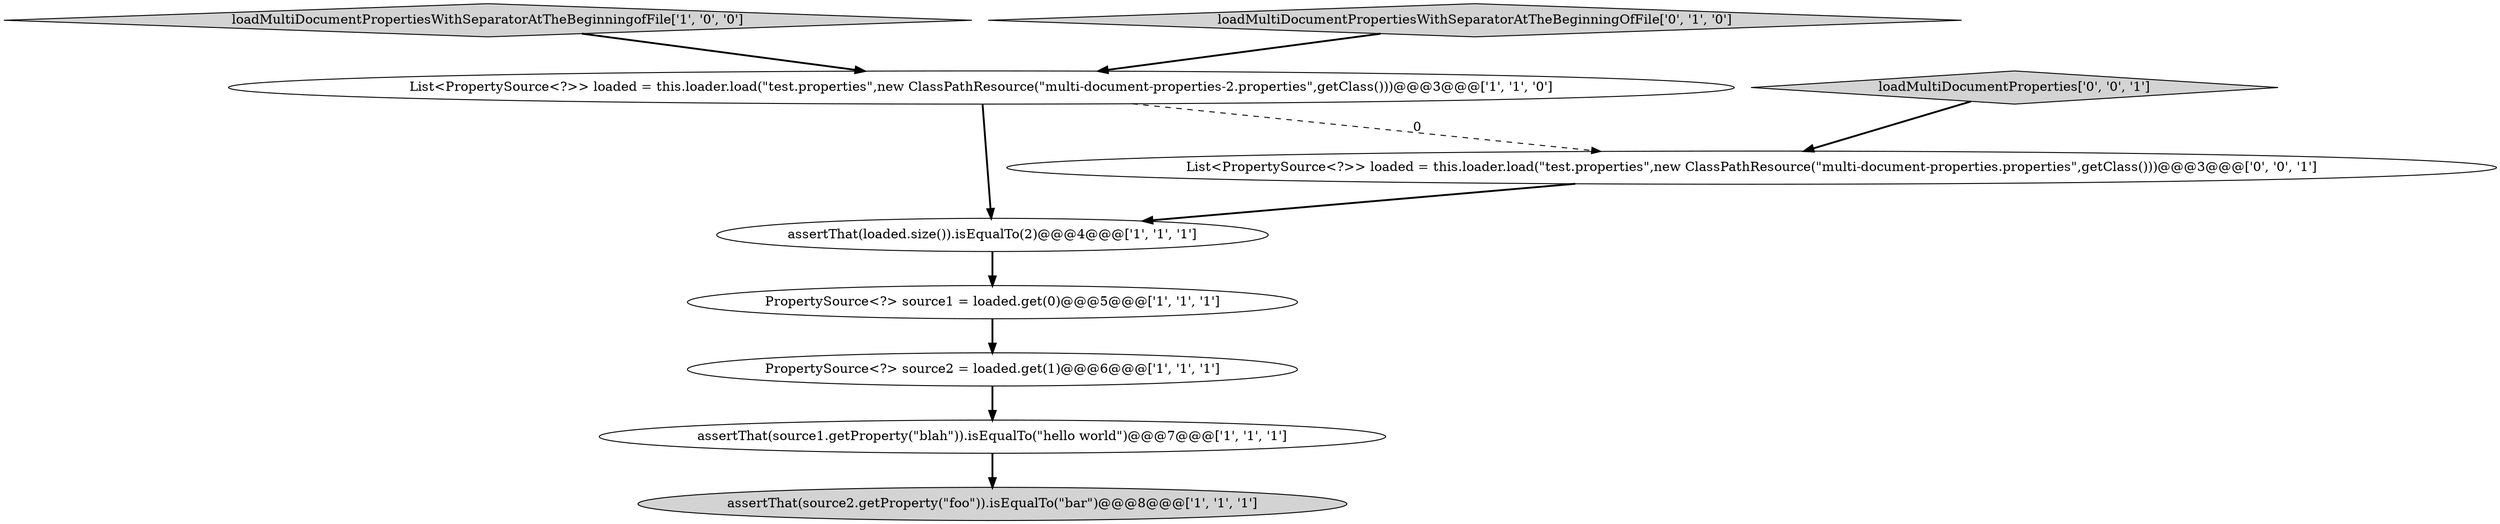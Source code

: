 digraph {
4 [style = filled, label = "PropertySource<?> source2 = loaded.get(1)@@@6@@@['1', '1', '1']", fillcolor = white, shape = ellipse image = "AAA0AAABBB1BBB"];
1 [style = filled, label = "assertThat(loaded.size()).isEqualTo(2)@@@4@@@['1', '1', '1']", fillcolor = white, shape = ellipse image = "AAA0AAABBB1BBB"];
9 [style = filled, label = "List<PropertySource<?>> loaded = this.loader.load(\"test.properties\",new ClassPathResource(\"multi-document-properties.properties\",getClass()))@@@3@@@['0', '0', '1']", fillcolor = white, shape = ellipse image = "AAA0AAABBB3BBB"];
2 [style = filled, label = "loadMultiDocumentPropertiesWithSeparatorAtTheBeginningofFile['1', '0', '0']", fillcolor = lightgray, shape = diamond image = "AAA0AAABBB1BBB"];
3 [style = filled, label = "List<PropertySource<?>> loaded = this.loader.load(\"test.properties\",new ClassPathResource(\"multi-document-properties-2.properties\",getClass()))@@@3@@@['1', '1', '0']", fillcolor = white, shape = ellipse image = "AAA0AAABBB1BBB"];
6 [style = filled, label = "PropertySource<?> source1 = loaded.get(0)@@@5@@@['1', '1', '1']", fillcolor = white, shape = ellipse image = "AAA0AAABBB1BBB"];
7 [style = filled, label = "loadMultiDocumentPropertiesWithSeparatorAtTheBeginningOfFile['0', '1', '0']", fillcolor = lightgray, shape = diamond image = "AAA0AAABBB2BBB"];
5 [style = filled, label = "assertThat(source2.getProperty(\"foo\")).isEqualTo(\"bar\")@@@8@@@['1', '1', '1']", fillcolor = lightgray, shape = ellipse image = "AAA0AAABBB1BBB"];
0 [style = filled, label = "assertThat(source1.getProperty(\"blah\")).isEqualTo(\"hello world\")@@@7@@@['1', '1', '1']", fillcolor = white, shape = ellipse image = "AAA0AAABBB1BBB"];
8 [style = filled, label = "loadMultiDocumentProperties['0', '0', '1']", fillcolor = lightgray, shape = diamond image = "AAA0AAABBB3BBB"];
0->5 [style = bold, label=""];
8->9 [style = bold, label=""];
6->4 [style = bold, label=""];
9->1 [style = bold, label=""];
1->6 [style = bold, label=""];
3->9 [style = dashed, label="0"];
4->0 [style = bold, label=""];
3->1 [style = bold, label=""];
2->3 [style = bold, label=""];
7->3 [style = bold, label=""];
}

